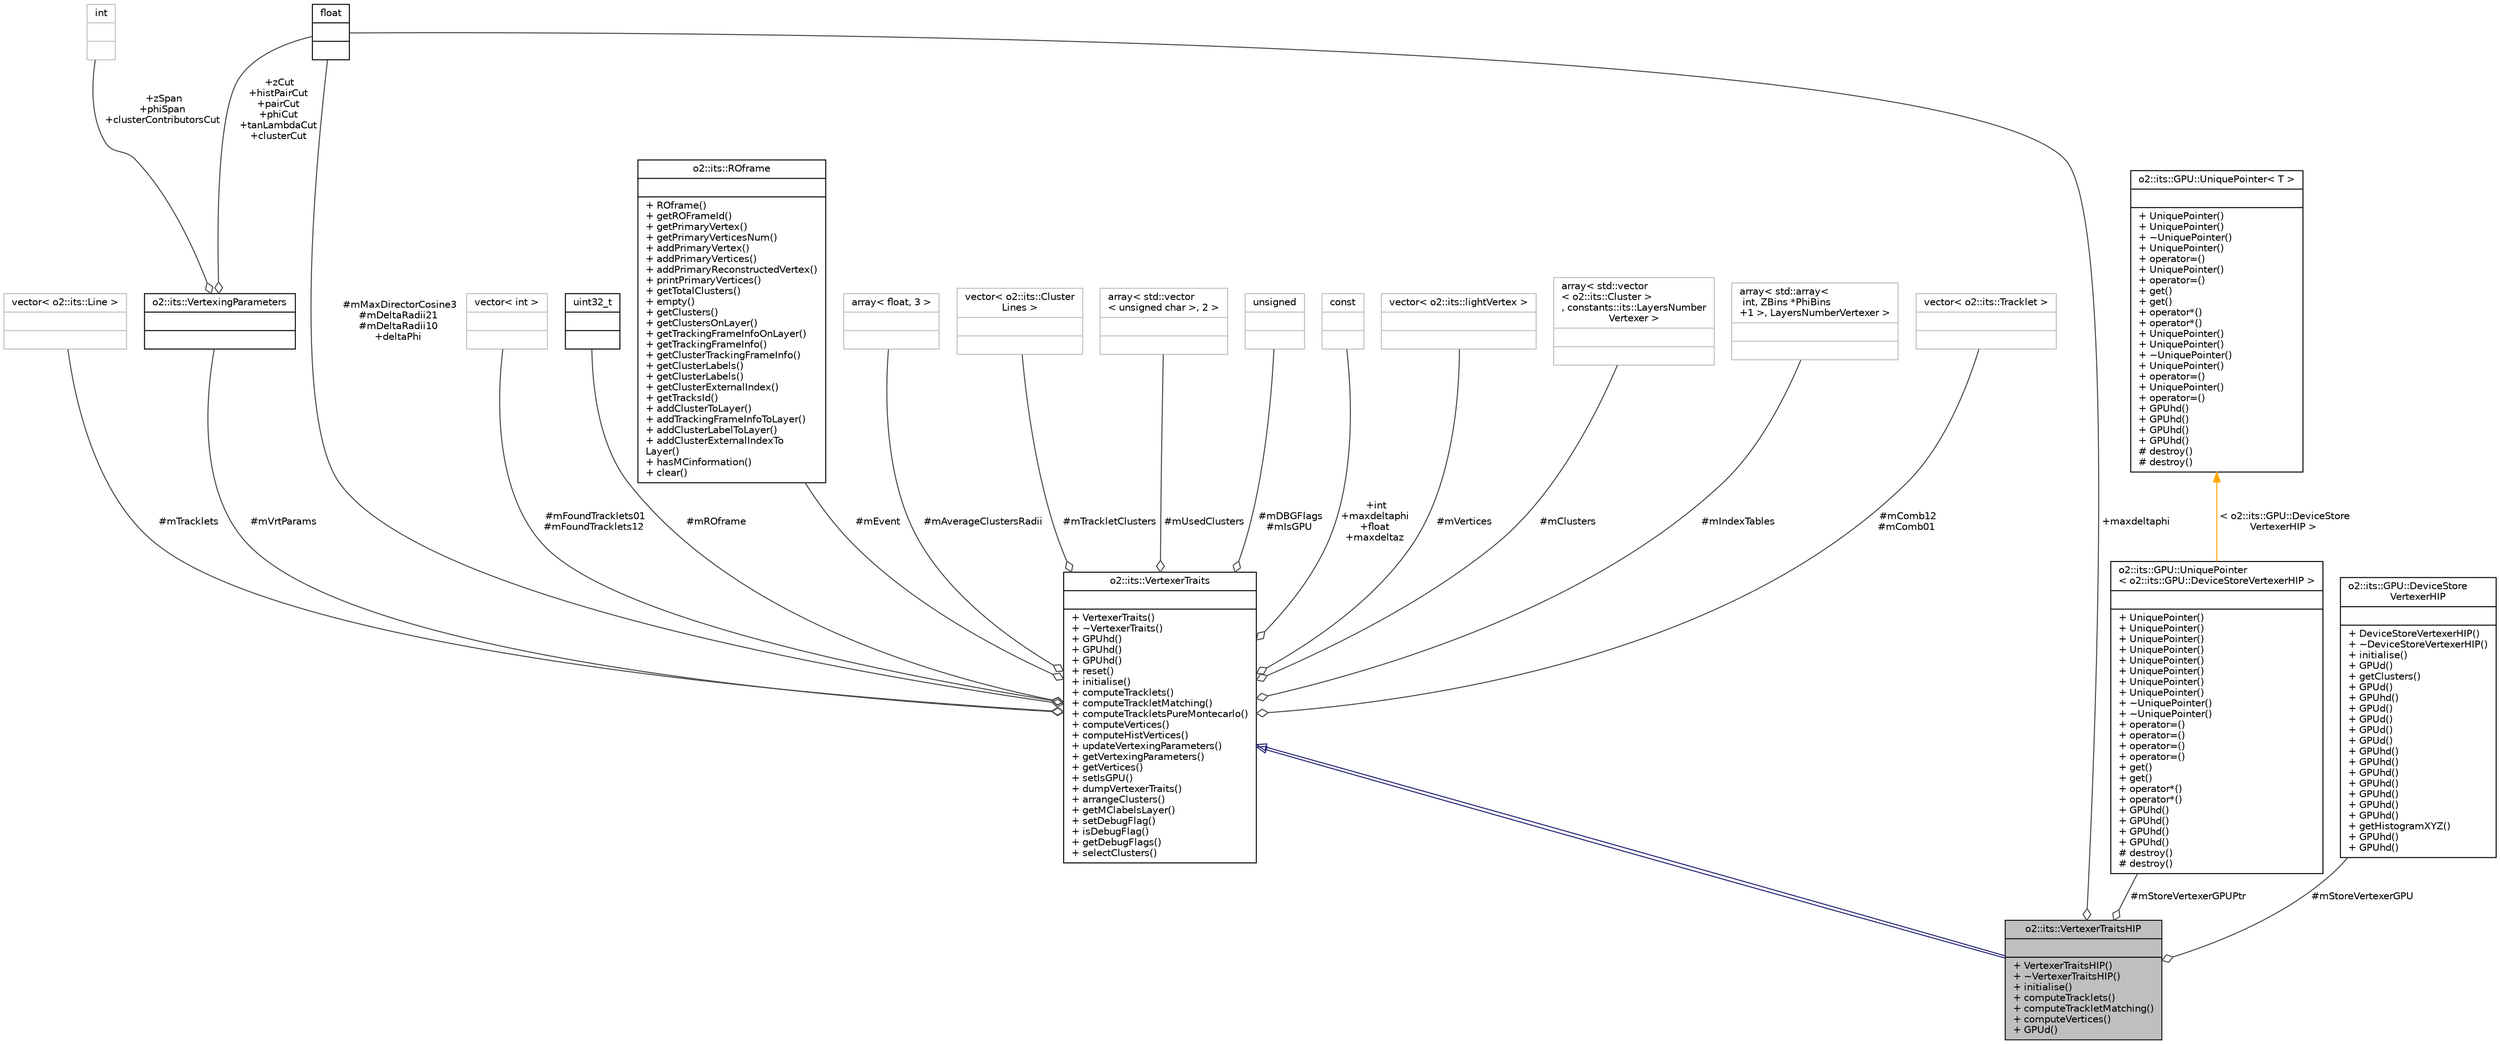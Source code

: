 digraph "o2::its::VertexerTraitsHIP"
{
 // INTERACTIVE_SVG=YES
  bgcolor="transparent";
  edge [fontname="Helvetica",fontsize="10",labelfontname="Helvetica",labelfontsize="10"];
  node [fontname="Helvetica",fontsize="10",shape=record];
  Node2 [label="{o2::its::VertexerTraitsHIP\n||+ VertexerTraitsHIP()\l+ ~VertexerTraitsHIP()\l+ initialise()\l+ computeTracklets()\l+ computeTrackletMatching()\l+ computeVertices()\l+ GPUd()\l}",height=0.2,width=0.4,color="black", fillcolor="grey75", style="filled", fontcolor="black"];
  Node3 -> Node2 [dir="back",color="midnightblue",fontsize="10",style="solid",arrowtail="onormal",fontname="Helvetica"];
  Node3 [label="{o2::its::VertexerTraits\n||+ VertexerTraits()\l+ ~VertexerTraits()\l+ GPUhd()\l+ GPUhd()\l+ GPUhd()\l+ reset()\l+ initialise()\l+ computeTracklets()\l+ computeTrackletMatching()\l+ computeTrackletsPureMontecarlo()\l+ computeVertices()\l+ computeHistVertices()\l+ updateVertexingParameters()\l+ getVertexingParameters()\l+ getVertices()\l+ setIsGPU()\l+ dumpVertexerTraits()\l+ arrangeClusters()\l+ getMClabelsLayer()\l+ setDebugFlag()\l+ isDebugFlag()\l+ getDebugFlags()\l+ selectClusters()\l}",height=0.2,width=0.4,color="black",URL="$de/d1a/classo2_1_1its_1_1VertexerTraits.html"];
  Node4 -> Node3 [color="grey25",fontsize="10",style="solid",label=" #mTracklets" ,arrowhead="odiamond",fontname="Helvetica"];
  Node4 [label="{vector\< o2::its::Line \>\n||}",height=0.2,width=0.4,color="grey75"];
  Node5 -> Node3 [color="grey25",fontsize="10",style="solid",label=" #mVrtParams" ,arrowhead="odiamond",fontname="Helvetica"];
  Node5 [label="{o2::its::VertexingParameters\n||}",height=0.2,width=0.4,color="black",URL="$d2/de3/structo2_1_1its_1_1VertexingParameters.html"];
  Node6 -> Node5 [color="grey25",fontsize="10",style="solid",label=" +zCut\n+histPairCut\n+pairCut\n+phiCut\n+tanLambdaCut\n+clusterCut" ,arrowhead="odiamond",fontname="Helvetica"];
  Node6 [label="{float\n||}",height=0.2,width=0.4,color="black",URL="$d4/dc3/classfloat.html"];
  Node7 -> Node5 [color="grey25",fontsize="10",style="solid",label=" +zSpan\n+phiSpan\n+clusterContributorsCut" ,arrowhead="odiamond",fontname="Helvetica"];
  Node7 [label="{int\n||}",height=0.2,width=0.4,color="grey75"];
  Node6 -> Node3 [color="grey25",fontsize="10",style="solid",label=" #mMaxDirectorCosine3\n#mDeltaRadii21\n#mDeltaRadii10\n+deltaPhi" ,arrowhead="odiamond",fontname="Helvetica"];
  Node8 -> Node3 [color="grey25",fontsize="10",style="solid",label=" #mFoundTracklets01\n#mFoundTracklets12" ,arrowhead="odiamond",fontname="Helvetica"];
  Node8 [label="{vector\< int \>\n||}",height=0.2,width=0.4,color="grey75"];
  Node9 -> Node3 [color="grey25",fontsize="10",style="solid",label=" #mROframe" ,arrowhead="odiamond",fontname="Helvetica"];
  Node9 [label="{uint32_t\n||}",height=0.2,width=0.4,color="black",URL="$d3/d87/classuint32__t.html"];
  Node10 -> Node3 [color="grey25",fontsize="10",style="solid",label=" #mEvent" ,arrowhead="odiamond",fontname="Helvetica"];
  Node10 [label="{o2::its::ROframe\n||+ ROframe()\l+ getROFrameId()\l+ getPrimaryVertex()\l+ getPrimaryVerticesNum()\l+ addPrimaryVertex()\l+ addPrimaryVertices()\l+ addPrimaryReconstructedVertex()\l+ printPrimaryVertices()\l+ getTotalClusters()\l+ empty()\l+ getClusters()\l+ getClustersOnLayer()\l+ getTrackingFrameInfoOnLayer()\l+ getTrackingFrameInfo()\l+ getClusterTrackingFrameInfo()\l+ getClusterLabels()\l+ getClusterLabels()\l+ getClusterExternalIndex()\l+ getTracksId()\l+ addClusterToLayer()\l+ addTrackingFrameInfoToLayer()\l+ addClusterLabelToLayer()\l+ addClusterExternalIndexTo\lLayer()\l+ hasMCinformation()\l+ clear()\l}",height=0.2,width=0.4,color="black",URL="$d6/d58/classo2_1_1its_1_1ROframe.html"];
  Node11 -> Node3 [color="grey25",fontsize="10",style="solid",label=" #mAverageClustersRadii" ,arrowhead="odiamond",fontname="Helvetica"];
  Node11 [label="{array\< float, 3 \>\n||}",height=0.2,width=0.4,color="grey75"];
  Node12 -> Node3 [color="grey25",fontsize="10",style="solid",label=" #mTrackletClusters" ,arrowhead="odiamond",fontname="Helvetica"];
  Node12 [label="{vector\< o2::its::Cluster\lLines \>\n||}",height=0.2,width=0.4,color="grey75"];
  Node13 -> Node3 [color="grey25",fontsize="10",style="solid",label=" #mUsedClusters" ,arrowhead="odiamond",fontname="Helvetica"];
  Node13 [label="{array\< std::vector\l\< unsigned char \>, 2 \>\n||}",height=0.2,width=0.4,color="grey75"];
  Node14 -> Node3 [color="grey25",fontsize="10",style="solid",label=" #mDBGFlags\n#mIsGPU" ,arrowhead="odiamond",fontname="Helvetica"];
  Node14 [label="{unsigned\n||}",height=0.2,width=0.4,color="grey75"];
  Node15 -> Node3 [color="grey25",fontsize="10",style="solid",label=" +int\n+maxdeltaphi\n+float\n+maxdeltaz" ,arrowhead="odiamond",fontname="Helvetica"];
  Node15 [label="{const\n||}",height=0.2,width=0.4,color="grey75"];
  Node16 -> Node3 [color="grey25",fontsize="10",style="solid",label=" #mVertices" ,arrowhead="odiamond",fontname="Helvetica"];
  Node16 [label="{vector\< o2::its::lightVertex \>\n||}",height=0.2,width=0.4,color="grey75"];
  Node17 -> Node3 [color="grey25",fontsize="10",style="solid",label=" #mClusters" ,arrowhead="odiamond",fontname="Helvetica"];
  Node17 [label="{array\< std::vector\l\< o2::its::Cluster \>\l, constants::its::LayersNumber\lVertexer \>\n||}",height=0.2,width=0.4,color="grey75"];
  Node18 -> Node3 [color="grey25",fontsize="10",style="solid",label=" #mIndexTables" ,arrowhead="odiamond",fontname="Helvetica"];
  Node18 [label="{array\< std::array\<\l int, ZBins *PhiBins\l+1 \>, LayersNumberVertexer \>\n||}",height=0.2,width=0.4,color="grey75"];
  Node19 -> Node3 [color="grey25",fontsize="10",style="solid",label=" #mComb12\n#mComb01" ,arrowhead="odiamond",fontname="Helvetica"];
  Node19 [label="{vector\< o2::its::Tracklet \>\n||}",height=0.2,width=0.4,color="grey75"];
  Node3 -> Node2 [dir="back",color="midnightblue",fontsize="10",style="solid",arrowtail="onormal",fontname="Helvetica"];
  Node20 -> Node2 [color="grey25",fontsize="10",style="solid",label=" #mStoreVertexerGPUPtr" ,arrowhead="odiamond",fontname="Helvetica"];
  Node20 [label="{o2::its::GPU::UniquePointer\l\< o2::its::GPU::DeviceStoreVertexerHIP \>\n||+ UniquePointer()\l+ UniquePointer()\l+ UniquePointer()\l+ UniquePointer()\l+ UniquePointer()\l+ UniquePointer()\l+ UniquePointer()\l+ UniquePointer()\l+ ~UniquePointer()\l+ ~UniquePointer()\l+ operator=()\l+ operator=()\l+ operator=()\l+ operator=()\l+ get()\l+ get()\l+ operator*()\l+ operator*()\l+ GPUhd()\l+ GPUhd()\l+ GPUhd()\l+ GPUhd()\l# destroy()\l# destroy()\l}",height=0.2,width=0.4,color="black",URL="$d6/dd1/classo2_1_1its_1_1GPU_1_1UniquePointer.html"];
  Node21 -> Node20 [dir="back",color="orange",fontsize="10",style="solid",label=" \< o2::its::GPU::DeviceStore\lVertexerHIP \>" ,fontname="Helvetica"];
  Node21 [label="{o2::its::GPU::UniquePointer\< T \>\n||+ UniquePointer()\l+ UniquePointer()\l+ ~UniquePointer()\l+ UniquePointer()\l+ operator=()\l+ UniquePointer()\l+ operator=()\l+ get()\l+ get()\l+ operator*()\l+ operator*()\l+ UniquePointer()\l+ UniquePointer()\l+ ~UniquePointer()\l+ UniquePointer()\l+ operator=()\l+ UniquePointer()\l+ operator=()\l+ GPUhd()\l+ GPUhd()\l+ GPUhd()\l+ GPUhd()\l# destroy()\l# destroy()\l}",height=0.2,width=0.4,color="black",URL="$d6/dd1/classo2_1_1its_1_1GPU_1_1UniquePointer.html"];
  Node6 -> Node2 [color="grey25",fontsize="10",style="solid",label=" +maxdeltaphi" ,arrowhead="odiamond",fontname="Helvetica"];
  Node22 -> Node2 [color="grey25",fontsize="10",style="solid",label=" #mStoreVertexerGPU" ,arrowhead="odiamond",fontname="Helvetica"];
  Node22 [label="{o2::its::GPU::DeviceStore\lVertexerHIP\n||+ DeviceStoreVertexerHIP()\l+ ~DeviceStoreVertexerHIP()\l+ initialise()\l+ GPUd()\l+ getClusters()\l+ GPUd()\l+ GPUhd()\l+ GPUd()\l+ GPUd()\l+ GPUd()\l+ GPUd()\l+ GPUhd()\l+ GPUhd()\l+ GPUhd()\l+ GPUhd()\l+ GPUhd()\l+ GPUhd()\l+ GPUhd()\l+ getHistogramXYZ()\l+ GPUhd()\l+ GPUhd()\l}",height=0.2,width=0.4,color="black",URL="$d3/d02/classo2_1_1its_1_1GPU_1_1DeviceStoreVertexerHIP.html"];
}
